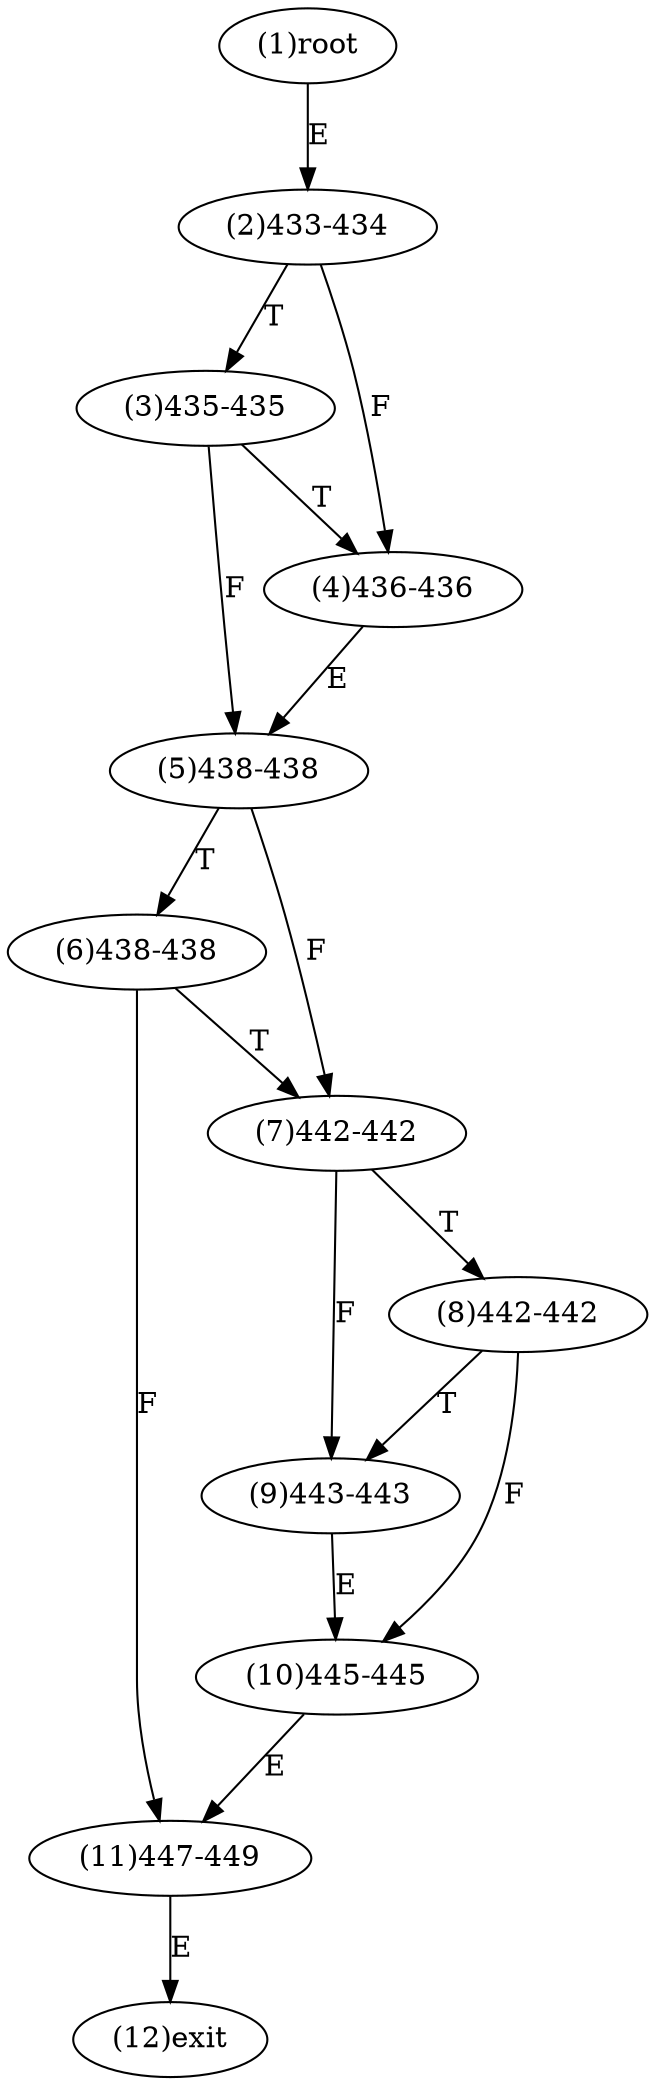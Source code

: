 digraph "" { 
1[ label="(1)root"];
2[ label="(2)433-434"];
3[ label="(3)435-435"];
4[ label="(4)436-436"];
5[ label="(5)438-438"];
6[ label="(6)438-438"];
7[ label="(7)442-442"];
8[ label="(8)442-442"];
9[ label="(9)443-443"];
10[ label="(10)445-445"];
11[ label="(11)447-449"];
12[ label="(12)exit"];
1->2[ label="E"];
2->4[ label="F"];
2->3[ label="T"];
3->5[ label="F"];
3->4[ label="T"];
4->5[ label="E"];
5->7[ label="F"];
5->6[ label="T"];
6->11[ label="F"];
6->7[ label="T"];
7->9[ label="F"];
7->8[ label="T"];
8->10[ label="F"];
8->9[ label="T"];
9->10[ label="E"];
10->11[ label="E"];
11->12[ label="E"];
}